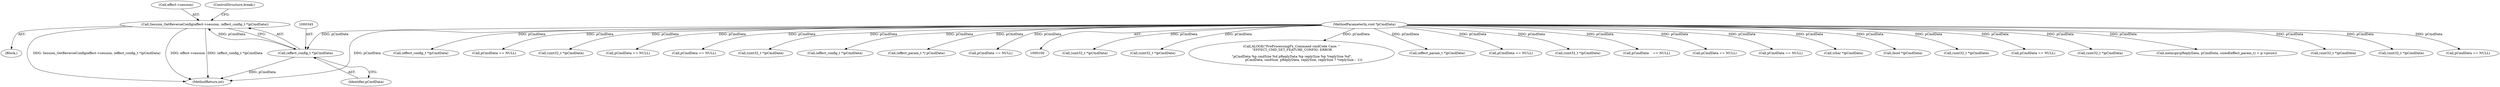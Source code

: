 digraph "0_Android_aeea52da00d210587fb3ed895de3d5f2e0264c88_9@pointer" {
"1000340" [label="(Call,Session_GetReverseConfig(effect->session, (effect_config_t *)pCmdData))"];
"1000344" [label="(Call,(effect_config_t *)pCmdData)"];
"1000104" [label="(MethodParameterIn,void *pCmdData)"];
"1000883" [label="(Call,(uint32_t *)pCmdData)"];
"1001183" [label="(Call,(uint32_t *)pCmdData)"];
"1001159" [label="(Call,ALOGE(\"PreProcessingFx_Command cmdCode Case: \"\n \"EFFECT_CMD_SET_FEATURE_CONFIG: ERROR\n\"\n \"pCmdData %p cmdSize %d pReplyData %p replySize %p *replySize %d\",\n                        pCmdData, cmdSize, pReplyData, replySize, replySize ? *replySize : -1))"];
"1000104" [label="(MethodParameterIn,void *pCmdData)"];
"1000340" [label="(Call,Session_GetReverseConfig(effect->session, (effect_config_t *)pCmdData))"];
"1000393" [label="(Call,(effect_param_t *)pCmdData)"];
"1000852" [label="(Call,pCmdData == NULL)"];
"1000915" [label="(Call,(uint32_t *)pCmdData)"];
"1000162" [label="(Call,pCmdData    == NULL)"];
"1001030" [label="(Call,pCmdData == NULL)"];
"1000628" [label="(Call,pCmdData == NULL)"];
"1000751" [label="(Call,(char *)pCmdData)"];
"1000656" [label="(Call,(bool *)pCmdData)"];
"1001202" [label="(Call,(uint32_t *)pCmdData)"];
"1000714" [label="(Call,pCmdData == NULL)"];
"1001253" [label="(Call,(uint32_t *)pCmdData)"];
"1000396" [label="(Call,memcpy(pReplyData, pCmdData, sizeof(effect_param_t) + p->psize))"];
"1001259" [label="(Call,(uint32_t *)pCmdData)"];
"1000617" [label="(Call,(uint32_t *)pCmdData)"];
"1000363" [label="(Call,pCmdData == NULL)"];
"1000310" [label="(Call,(effect_config_t *)pCmdData)"];
"1000278" [label="(Call,pCmdData == NULL)"];
"1001295" [label="(MethodReturn,int)"];
"1001064" [label="(Call,(uint32_t *)pCmdData)"];
"1000341" [label="(Call,effect->session)"];
"1000344" [label="(Call,(effect_config_t *)pCmdData)"];
"1000346" [label="(Identifier,pCmdData)"];
"1000467" [label="(Call,pCmdData == NULL)"];
"1001134" [label="(Call,pCmdData == NULL)"];
"1001224" [label="(Call,(uint32_t *)pCmdData)"];
"1000347" [label="(ControlStructure,break;)"];
"1000126" [label="(Block,)"];
"1000212" [label="(Call,(effect_config_t *)pCmdData)"];
"1000495" [label="(Call,(effect_param_t *) pCmdData)"];
"1000594" [label="(Call,pCmdData == NULL)"];
"1000340" -> "1000126"  [label="AST: "];
"1000340" -> "1000344"  [label="CFG: "];
"1000341" -> "1000340"  [label="AST: "];
"1000344" -> "1000340"  [label="AST: "];
"1000347" -> "1000340"  [label="CFG: "];
"1000340" -> "1001295"  [label="DDG: (effect_config_t *)pCmdData"];
"1000340" -> "1001295"  [label="DDG: Session_GetReverseConfig(effect->session, (effect_config_t *)pCmdData)"];
"1000340" -> "1001295"  [label="DDG: effect->session"];
"1000344" -> "1000340"  [label="DDG: pCmdData"];
"1000344" -> "1000346"  [label="CFG: "];
"1000345" -> "1000344"  [label="AST: "];
"1000346" -> "1000344"  [label="AST: "];
"1000344" -> "1001295"  [label="DDG: pCmdData"];
"1000104" -> "1000344"  [label="DDG: pCmdData"];
"1000104" -> "1000100"  [label="AST: "];
"1000104" -> "1001295"  [label="DDG: pCmdData"];
"1000104" -> "1000162"  [label="DDG: pCmdData"];
"1000104" -> "1000212"  [label="DDG: pCmdData"];
"1000104" -> "1000278"  [label="DDG: pCmdData"];
"1000104" -> "1000310"  [label="DDG: pCmdData"];
"1000104" -> "1000363"  [label="DDG: pCmdData"];
"1000104" -> "1000393"  [label="DDG: pCmdData"];
"1000104" -> "1000396"  [label="DDG: pCmdData"];
"1000104" -> "1000467"  [label="DDG: pCmdData"];
"1000104" -> "1000495"  [label="DDG: pCmdData"];
"1000104" -> "1000594"  [label="DDG: pCmdData"];
"1000104" -> "1000617"  [label="DDG: pCmdData"];
"1000104" -> "1000628"  [label="DDG: pCmdData"];
"1000104" -> "1000656"  [label="DDG: pCmdData"];
"1000104" -> "1000714"  [label="DDG: pCmdData"];
"1000104" -> "1000751"  [label="DDG: pCmdData"];
"1000104" -> "1000852"  [label="DDG: pCmdData"];
"1000104" -> "1000883"  [label="DDG: pCmdData"];
"1000104" -> "1000915"  [label="DDG: pCmdData"];
"1000104" -> "1001030"  [label="DDG: pCmdData"];
"1000104" -> "1001064"  [label="DDG: pCmdData"];
"1000104" -> "1001134"  [label="DDG: pCmdData"];
"1000104" -> "1001159"  [label="DDG: pCmdData"];
"1000104" -> "1001183"  [label="DDG: pCmdData"];
"1000104" -> "1001202"  [label="DDG: pCmdData"];
"1000104" -> "1001224"  [label="DDG: pCmdData"];
"1000104" -> "1001253"  [label="DDG: pCmdData"];
"1000104" -> "1001259"  [label="DDG: pCmdData"];
}
